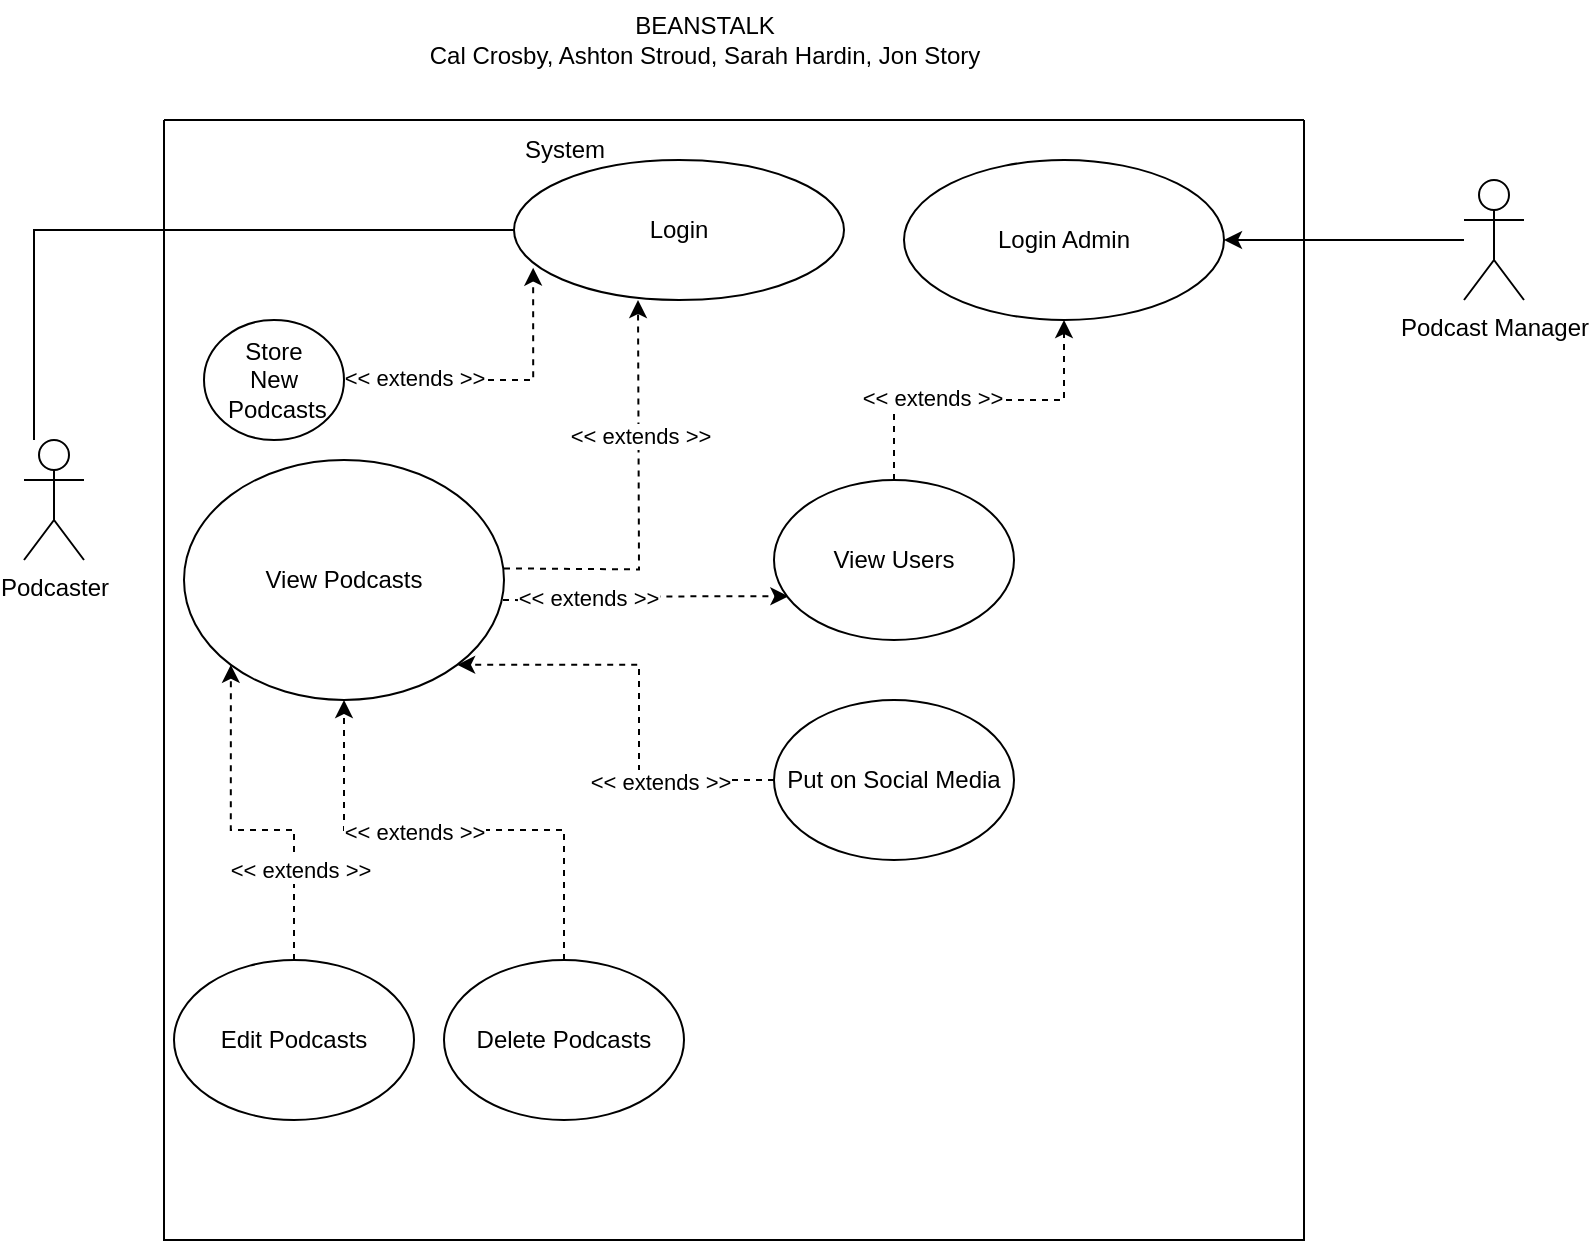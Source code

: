 <mxfile version="21.6.8" type="device">
  <diagram id="R2lEEEUBdFMjLlhIrx00" name="Page-1">
    <mxGraphModel dx="1434" dy="956" grid="1" gridSize="10" guides="1" tooltips="1" connect="1" arrows="1" fold="1" page="1" pageScale="1" pageWidth="850" pageHeight="1100" math="0" shadow="0" extFonts="Permanent Marker^https://fonts.googleapis.com/css?family=Permanent+Marker">
      <root>
        <mxCell id="0" />
        <mxCell id="1" parent="0" />
        <mxCell id="Ztl2JxR4utSnuoe1GZWt-1" value="" style="swimlane;startSize=0;" parent="1" vertex="1">
          <mxGeometry x="110" y="90" width="570" height="560" as="geometry" />
        </mxCell>
        <mxCell id="Ztl2JxR4utSnuoe1GZWt-2" value="System" style="text;html=1;align=center;verticalAlign=middle;resizable=0;points=[];autosize=1;strokeColor=none;fillColor=none;" parent="Ztl2JxR4utSnuoe1GZWt-1" vertex="1">
          <mxGeometry x="170" width="60" height="30" as="geometry" />
        </mxCell>
        <mxCell id="Ztl2JxR4utSnuoe1GZWt-13" value="Login" style="ellipse;whiteSpace=wrap;html=1;" parent="Ztl2JxR4utSnuoe1GZWt-1" vertex="1">
          <mxGeometry x="175" y="20" width="165" height="70" as="geometry" />
        </mxCell>
        <mxCell id="Sy0lSBUSxKibYKUIRIQN-21" style="edgeStyle=orthogonalEdgeStyle;rounded=0;orthogonalLoop=1;jettySize=auto;html=1;entryX=0.058;entryY=0.769;entryDx=0;entryDy=0;entryPerimeter=0;dashed=1;" parent="Ztl2JxR4utSnuoe1GZWt-1" source="Ztl2JxR4utSnuoe1GZWt-16" target="Ztl2JxR4utSnuoe1GZWt-13" edge="1">
          <mxGeometry relative="1" as="geometry" />
        </mxCell>
        <mxCell id="Sy0lSBUSxKibYKUIRIQN-22" value="&amp;lt;&amp;lt; extends &amp;gt;&amp;gt;" style="edgeLabel;html=1;align=center;verticalAlign=middle;resizable=0;points=[];" parent="Sy0lSBUSxKibYKUIRIQN-21" vertex="1" connectable="0">
          <mxGeometry x="-0.54" y="1" relative="1" as="geometry">
            <mxPoint as="offset" />
          </mxGeometry>
        </mxCell>
        <mxCell id="Ztl2JxR4utSnuoe1GZWt-16" value="Store&lt;br&gt;New&lt;br&gt;&amp;nbsp;Podcasts" style="ellipse;whiteSpace=wrap;html=1;" parent="Ztl2JxR4utSnuoe1GZWt-1" vertex="1">
          <mxGeometry x="20" y="100" width="70" height="60" as="geometry" />
        </mxCell>
        <mxCell id="Sy0lSBUSxKibYKUIRIQN-27" style="edgeStyle=orthogonalEdgeStyle;rounded=0;orthogonalLoop=1;jettySize=auto;html=1;dashed=1;" parent="Ztl2JxR4utSnuoe1GZWt-1" edge="1">
          <mxGeometry relative="1" as="geometry">
            <mxPoint x="170" y="224.2" as="sourcePoint" />
            <mxPoint x="237" y="90" as="targetPoint" />
          </mxGeometry>
        </mxCell>
        <mxCell id="Sy0lSBUSxKibYKUIRIQN-29" value="&amp;lt;&amp;lt; extends &amp;gt;&amp;gt;" style="edgeLabel;html=1;align=center;verticalAlign=middle;resizable=0;points=[];" parent="Sy0lSBUSxKibYKUIRIQN-27" vertex="1" connectable="0">
          <mxGeometry x="0.329" relative="1" as="geometry">
            <mxPoint as="offset" />
          </mxGeometry>
        </mxCell>
        <mxCell id="Sy0lSBUSxKibYKUIRIQN-40" style="edgeStyle=orthogonalEdgeStyle;rounded=0;orthogonalLoop=1;jettySize=auto;html=1;dashed=1;entryX=0.06;entryY=0.727;entryDx=0;entryDy=0;entryPerimeter=0;" parent="Ztl2JxR4utSnuoe1GZWt-1" target="Sy0lSBUSxKibYKUIRIQN-37" edge="1">
          <mxGeometry relative="1" as="geometry">
            <mxPoint x="169.5" y="240" as="sourcePoint" />
            <mxPoint x="339.5" y="180" as="targetPoint" />
          </mxGeometry>
        </mxCell>
        <mxCell id="Sy0lSBUSxKibYKUIRIQN-41" value="&amp;lt;&amp;lt; extends &amp;gt;&amp;gt;" style="edgeLabel;html=1;align=center;verticalAlign=middle;resizable=0;points=[];" parent="Sy0lSBUSxKibYKUIRIQN-40" vertex="1" connectable="0">
          <mxGeometry x="-0.424" y="2" relative="1" as="geometry">
            <mxPoint as="offset" />
          </mxGeometry>
        </mxCell>
        <mxCell id="Ztl2JxR4utSnuoe1GZWt-19" value="View Podcasts" style="ellipse;whiteSpace=wrap;html=1;" parent="Ztl2JxR4utSnuoe1GZWt-1" vertex="1">
          <mxGeometry x="10" y="170" width="160" height="120" as="geometry" />
        </mxCell>
        <mxCell id="Sy0lSBUSxKibYKUIRIQN-23" style="edgeStyle=orthogonalEdgeStyle;rounded=0;orthogonalLoop=1;jettySize=auto;html=1;entryX=0;entryY=1;entryDx=0;entryDy=0;dashed=1;" parent="Ztl2JxR4utSnuoe1GZWt-1" source="Ztl2JxR4utSnuoe1GZWt-22" target="Ztl2JxR4utSnuoe1GZWt-19" edge="1">
          <mxGeometry relative="1" as="geometry" />
        </mxCell>
        <mxCell id="Sy0lSBUSxKibYKUIRIQN-24" value="&amp;lt;&amp;lt; extends &amp;gt;&amp;gt;" style="edgeLabel;html=1;align=center;verticalAlign=middle;resizable=0;points=[];" parent="Sy0lSBUSxKibYKUIRIQN-23" vertex="1" connectable="0">
          <mxGeometry x="-0.493" y="-3" relative="1" as="geometry">
            <mxPoint as="offset" />
          </mxGeometry>
        </mxCell>
        <mxCell id="Ztl2JxR4utSnuoe1GZWt-22" value="Edit Podcasts" style="ellipse;whiteSpace=wrap;html=1;" parent="Ztl2JxR4utSnuoe1GZWt-1" vertex="1">
          <mxGeometry x="5" y="420" width="120" height="80" as="geometry" />
        </mxCell>
        <mxCell id="Sy0lSBUSxKibYKUIRIQN-25" style="edgeStyle=orthogonalEdgeStyle;rounded=0;orthogonalLoop=1;jettySize=auto;html=1;dashed=1;" parent="Ztl2JxR4utSnuoe1GZWt-1" source="Ztl2JxR4utSnuoe1GZWt-25" target="Ztl2JxR4utSnuoe1GZWt-19" edge="1">
          <mxGeometry relative="1" as="geometry" />
        </mxCell>
        <mxCell id="Sy0lSBUSxKibYKUIRIQN-26" value="&amp;lt;&amp;lt; extends &amp;gt;&amp;gt;" style="edgeLabel;html=1;align=center;verticalAlign=middle;resizable=0;points=[];" parent="Sy0lSBUSxKibYKUIRIQN-25" vertex="1" connectable="0">
          <mxGeometry x="0.172" y="1" relative="1" as="geometry">
            <mxPoint as="offset" />
          </mxGeometry>
        </mxCell>
        <mxCell id="Ztl2JxR4utSnuoe1GZWt-25" value="Delete Podcasts" style="ellipse;whiteSpace=wrap;html=1;" parent="Ztl2JxR4utSnuoe1GZWt-1" vertex="1">
          <mxGeometry x="140" y="420" width="120" height="80" as="geometry" />
        </mxCell>
        <mxCell id="Sy0lSBUSxKibYKUIRIQN-31" style="edgeStyle=orthogonalEdgeStyle;rounded=0;orthogonalLoop=1;jettySize=auto;html=1;entryX=1;entryY=1;entryDx=0;entryDy=0;dashed=1;" parent="Ztl2JxR4utSnuoe1GZWt-1" source="Sy0lSBUSxKibYKUIRIQN-2" target="Ztl2JxR4utSnuoe1GZWt-19" edge="1">
          <mxGeometry relative="1" as="geometry" />
        </mxCell>
        <mxCell id="Sy0lSBUSxKibYKUIRIQN-33" value="&amp;lt;&amp;lt; extends &amp;gt;&amp;gt;" style="edgeLabel;html=1;align=center;verticalAlign=middle;resizable=0;points=[];" parent="Sy0lSBUSxKibYKUIRIQN-31" vertex="1" connectable="0">
          <mxGeometry x="-0.47" y="1" relative="1" as="geometry">
            <mxPoint as="offset" />
          </mxGeometry>
        </mxCell>
        <mxCell id="Sy0lSBUSxKibYKUIRIQN-2" value="Put on Social Media" style="ellipse;whiteSpace=wrap;html=1;" parent="Ztl2JxR4utSnuoe1GZWt-1" vertex="1">
          <mxGeometry x="305" y="290" width="120" height="80" as="geometry" />
        </mxCell>
        <mxCell id="Ztl2JxR4utSnuoe1GZWt-15" style="edgeStyle=orthogonalEdgeStyle;rounded=0;orthogonalLoop=1;jettySize=auto;html=1;entryX=0;entryY=0.5;entryDx=0;entryDy=0;endArrow=none;endFill=0;" parent="Ztl2JxR4utSnuoe1GZWt-1" source="Ztl2JxR4utSnuoe1GZWt-3" target="Ztl2JxR4utSnuoe1GZWt-13" edge="1">
          <mxGeometry relative="1" as="geometry">
            <Array as="points">
              <mxPoint x="-65" y="55" />
            </Array>
          </mxGeometry>
        </mxCell>
        <mxCell id="Sy0lSBUSxKibYKUIRIQN-49" style="edgeStyle=orthogonalEdgeStyle;rounded=0;orthogonalLoop=1;jettySize=auto;html=1;entryX=0.5;entryY=1;entryDx=0;entryDy=0;dashed=1;" parent="Ztl2JxR4utSnuoe1GZWt-1" source="Sy0lSBUSxKibYKUIRIQN-37" target="Sy0lSBUSxKibYKUIRIQN-46" edge="1">
          <mxGeometry relative="1" as="geometry" />
        </mxCell>
        <mxCell id="Sy0lSBUSxKibYKUIRIQN-50" value="&amp;lt;&amp;lt; extends &amp;gt;&amp;gt;" style="edgeLabel;html=1;align=center;verticalAlign=middle;resizable=0;points=[];" parent="Sy0lSBUSxKibYKUIRIQN-49" vertex="1" connectable="0">
          <mxGeometry x="-0.285" y="1" relative="1" as="geometry">
            <mxPoint as="offset" />
          </mxGeometry>
        </mxCell>
        <mxCell id="Sy0lSBUSxKibYKUIRIQN-37" value="View Users" style="ellipse;whiteSpace=wrap;html=1;" parent="Ztl2JxR4utSnuoe1GZWt-1" vertex="1">
          <mxGeometry x="305" y="180" width="120" height="80" as="geometry" />
        </mxCell>
        <mxCell id="Sy0lSBUSxKibYKUIRIQN-46" value="Login Admin" style="ellipse;whiteSpace=wrap;html=1;" parent="Ztl2JxR4utSnuoe1GZWt-1" vertex="1">
          <mxGeometry x="370" y="20" width="160" height="80" as="geometry" />
        </mxCell>
        <mxCell id="Ztl2JxR4utSnuoe1GZWt-3" value="Podcaster" style="shape=umlActor;verticalLabelPosition=bottom;verticalAlign=top;html=1;outlineConnect=0;" parent="1" vertex="1">
          <mxGeometry x="40" y="250" width="30" height="60" as="geometry" />
        </mxCell>
        <mxCell id="Sy0lSBUSxKibYKUIRIQN-51" style="edgeStyle=orthogonalEdgeStyle;rounded=0;orthogonalLoop=1;jettySize=auto;html=1;entryX=1;entryY=0.5;entryDx=0;entryDy=0;" parent="1" source="Ztl2JxR4utSnuoe1GZWt-4" target="Sy0lSBUSxKibYKUIRIQN-46" edge="1">
          <mxGeometry relative="1" as="geometry" />
        </mxCell>
        <mxCell id="Ztl2JxR4utSnuoe1GZWt-4" value="Podcast Manager" style="shape=umlActor;verticalLabelPosition=bottom;verticalAlign=top;html=1;outlineConnect=0;" parent="1" vertex="1">
          <mxGeometry x="760" y="120" width="30" height="60" as="geometry" />
        </mxCell>
        <mxCell id="XJKSKVp8pRHGEr57uYqs-1" value="BEANSTALK&lt;br&gt;Cal Crosby, Ashton Stroud, Sarah Hardin, Jon Story" style="text;html=1;align=center;verticalAlign=middle;resizable=0;points=[];autosize=1;strokeColor=none;fillColor=none;" vertex="1" parent="1">
          <mxGeometry x="230" y="30" width="300" height="40" as="geometry" />
        </mxCell>
      </root>
    </mxGraphModel>
  </diagram>
</mxfile>
